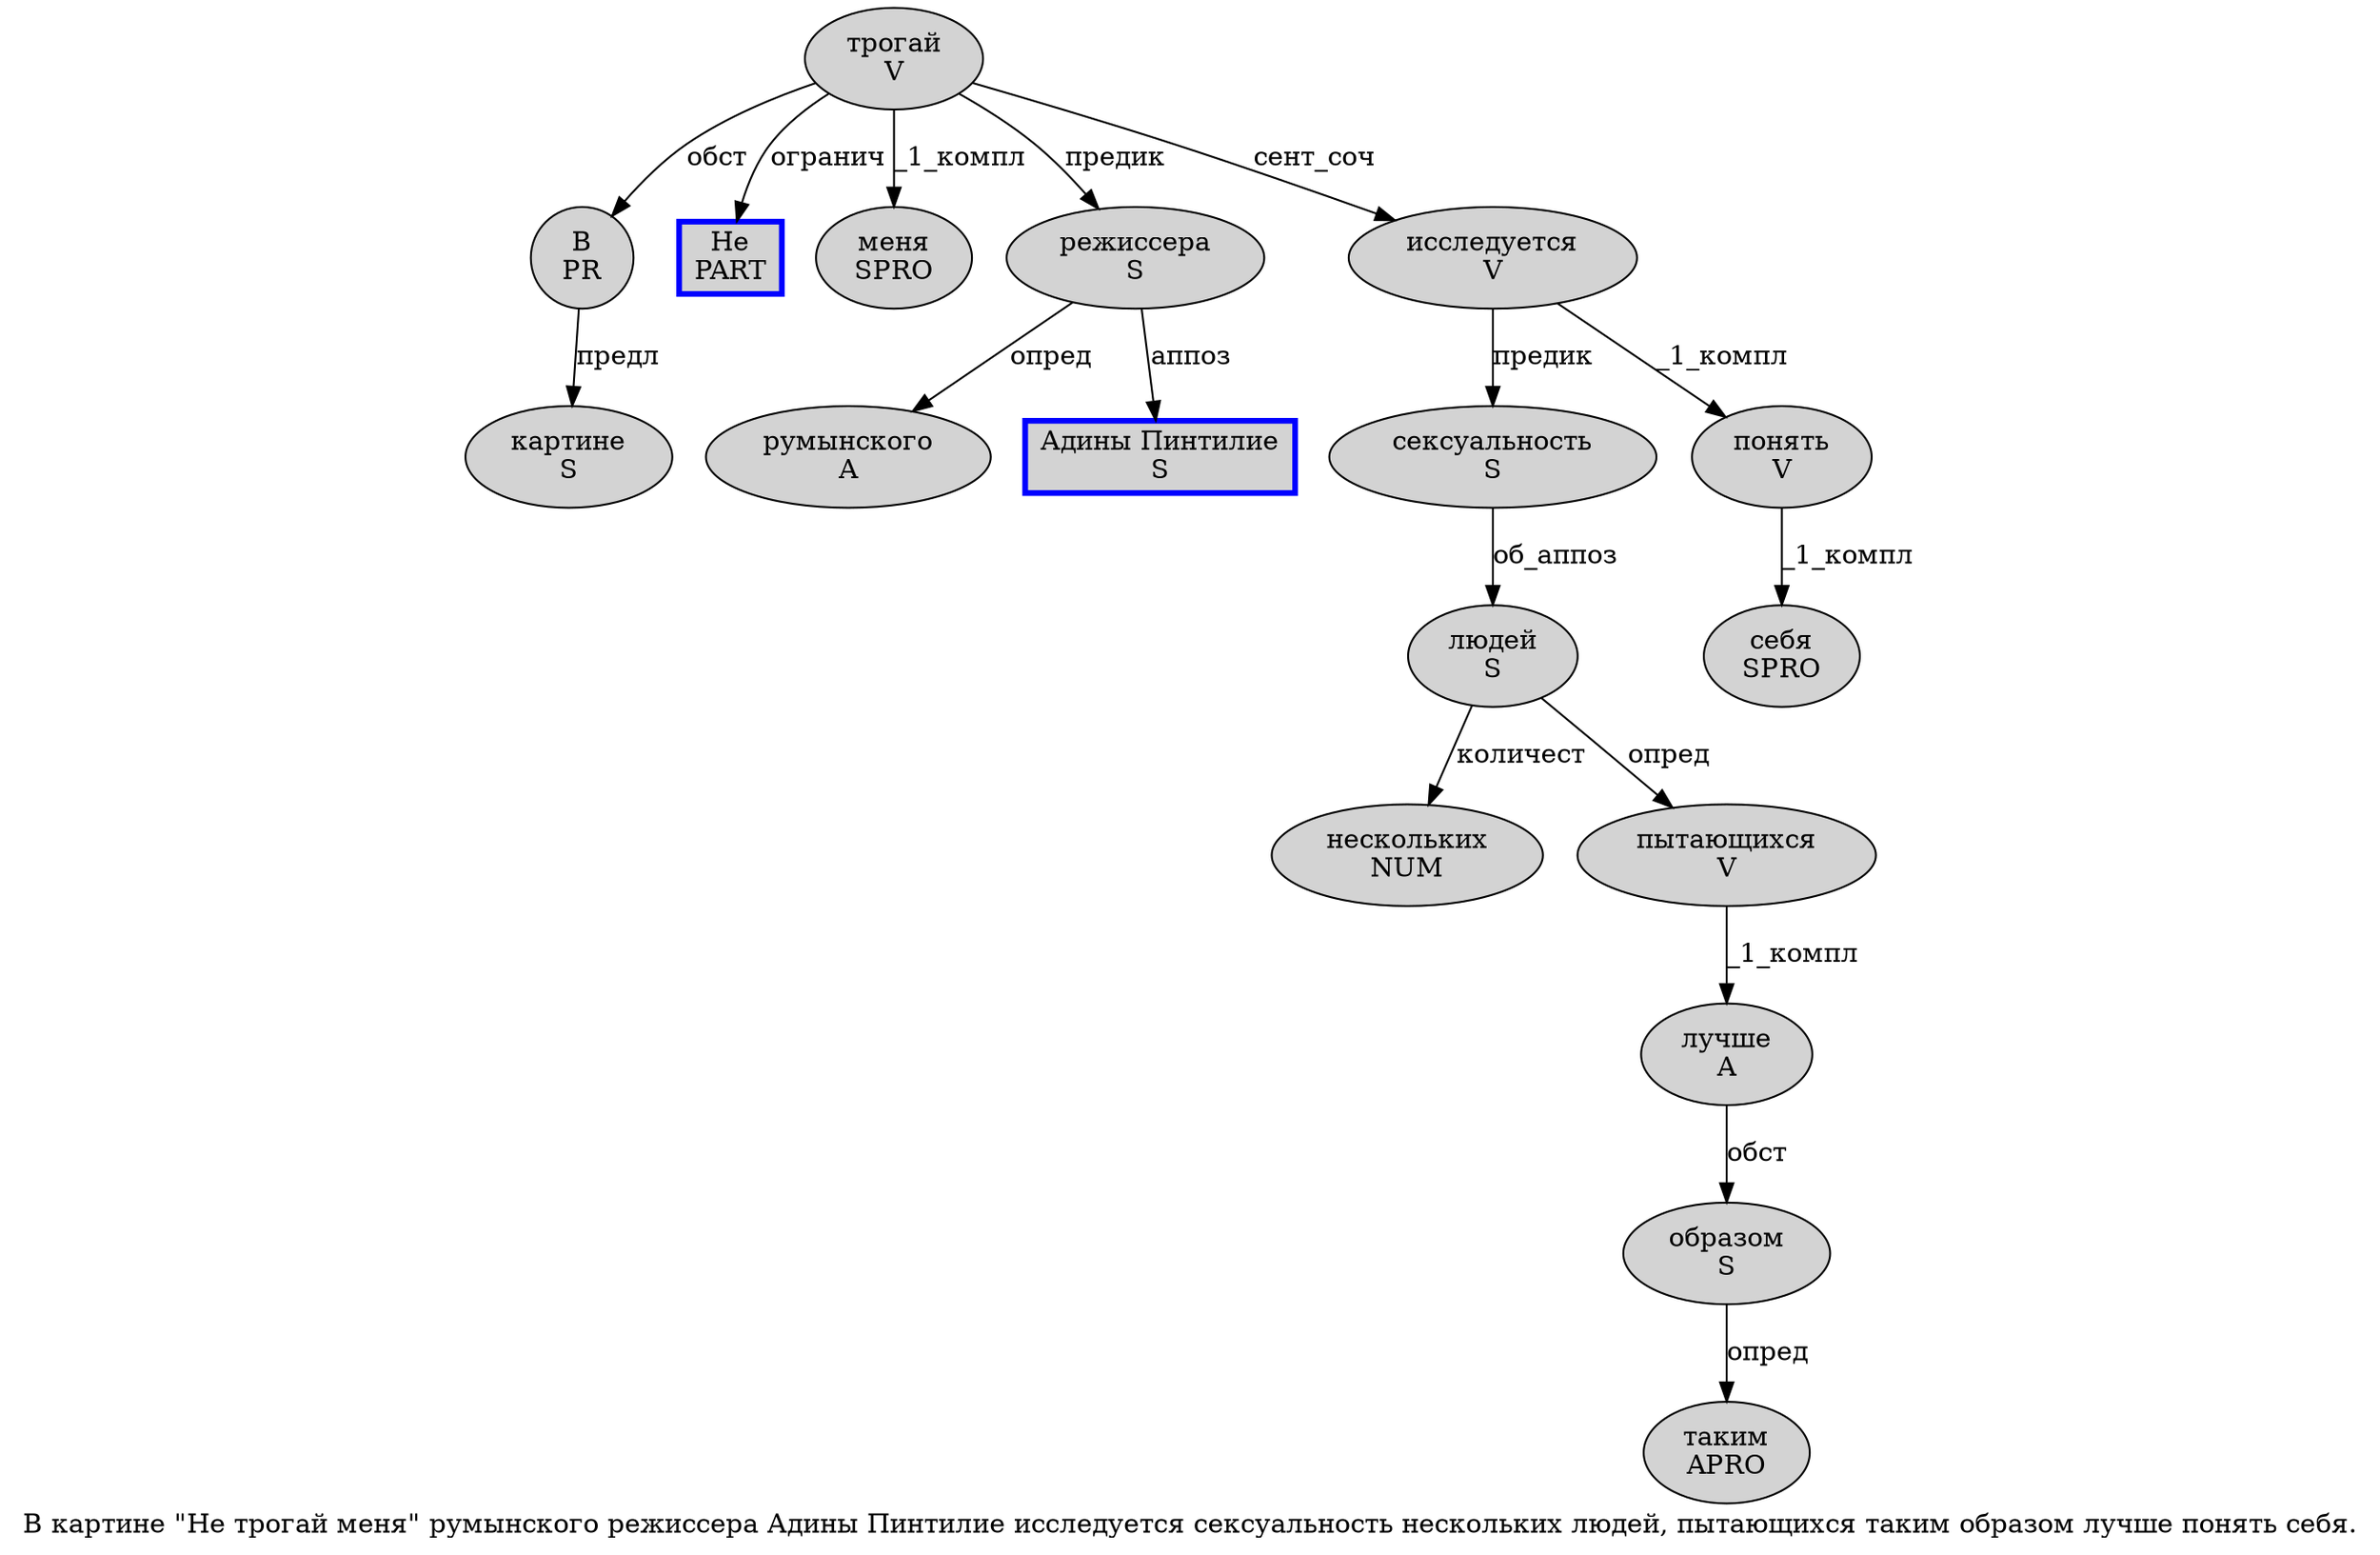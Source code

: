 digraph SENTENCE_1478 {
	graph [label="В картине \"Не трогай меня\" румынского режиссера Адины Пинтилие исследуется сексуальность нескольких людей, пытающихся таким образом лучше понять себя."]
	node [style=filled]
		0 [label="В
PR" color="" fillcolor=lightgray penwidth=1 shape=ellipse]
		1 [label="картине
S" color="" fillcolor=lightgray penwidth=1 shape=ellipse]
		3 [label="Не
PART" color=blue fillcolor=lightgray penwidth=3 shape=box]
		4 [label="трогай
V" color="" fillcolor=lightgray penwidth=1 shape=ellipse]
		5 [label="меня
SPRO" color="" fillcolor=lightgray penwidth=1 shape=ellipse]
		7 [label="румынского
A" color="" fillcolor=lightgray penwidth=1 shape=ellipse]
		8 [label="режиссера
S" color="" fillcolor=lightgray penwidth=1 shape=ellipse]
		9 [label="Адины Пинтилие
S" color=blue fillcolor=lightgray penwidth=3 shape=box]
		10 [label="исследуется
V" color="" fillcolor=lightgray penwidth=1 shape=ellipse]
		11 [label="сексуальность
S" color="" fillcolor=lightgray penwidth=1 shape=ellipse]
		12 [label="нескольких
NUM" color="" fillcolor=lightgray penwidth=1 shape=ellipse]
		13 [label="людей
S" color="" fillcolor=lightgray penwidth=1 shape=ellipse]
		15 [label="пытающихся
V" color="" fillcolor=lightgray penwidth=1 shape=ellipse]
		16 [label="таким
APRO" color="" fillcolor=lightgray penwidth=1 shape=ellipse]
		17 [label="образом
S" color="" fillcolor=lightgray penwidth=1 shape=ellipse]
		18 [label="лучше
A" color="" fillcolor=lightgray penwidth=1 shape=ellipse]
		19 [label="понять
V" color="" fillcolor=lightgray penwidth=1 shape=ellipse]
		20 [label="себя
SPRO" color="" fillcolor=lightgray penwidth=1 shape=ellipse]
			18 -> 17 [label="обст"]
			13 -> 12 [label="количест"]
			13 -> 15 [label="опред"]
			8 -> 7 [label="опред"]
			8 -> 9 [label="аппоз"]
			11 -> 13 [label="об_аппоз"]
			17 -> 16 [label="опред"]
			10 -> 11 [label="предик"]
			10 -> 19 [label="_1_компл"]
			15 -> 18 [label="_1_компл"]
			0 -> 1 [label="предл"]
			4 -> 0 [label="обст"]
			4 -> 3 [label="огранич"]
			4 -> 5 [label="_1_компл"]
			4 -> 8 [label="предик"]
			4 -> 10 [label="сент_соч"]
			19 -> 20 [label="_1_компл"]
}